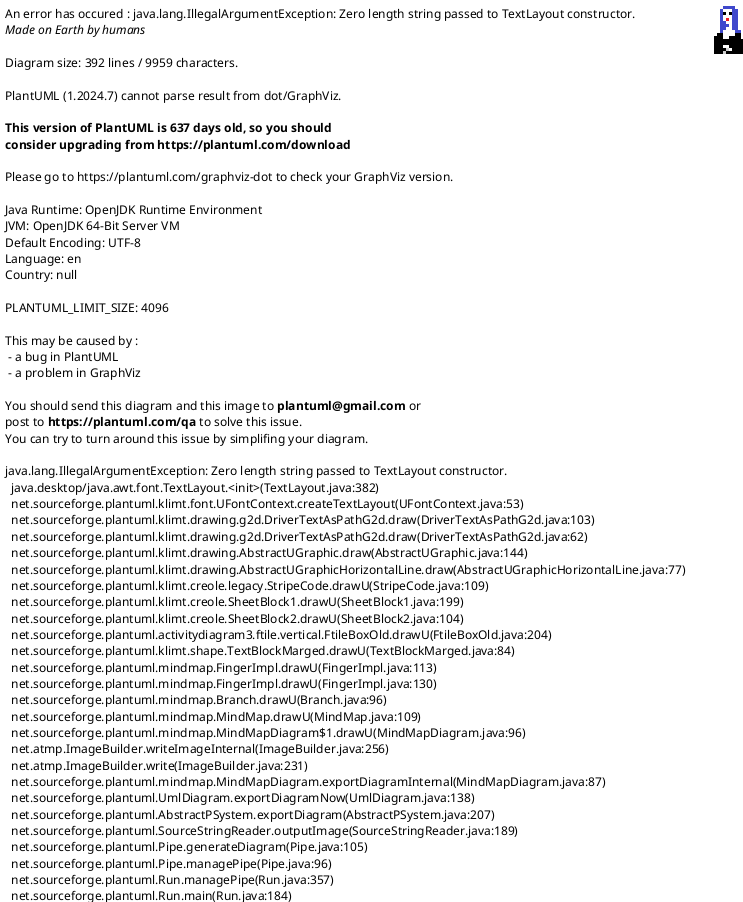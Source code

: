 @startmindmap
scale 850 width
*[#cornflowerblue] (重点内容)[[https://docs.substrate.io/tutorials/get-started/trusted-network/ Add trusted nodes]][[#总览 返回]]
**[#aqua]:About Substrate Consensus:
<code>

The Substrate node template uses a proof of authority consensus model
also referred to as authority round or Aura consensus .
The Aura consensus protocol limits block production to
a rotating list of authorized accounts.

The authorized accounts—authorities—create blocks in
a round robin fashion and are generally considered to be
trusted participants in the network.

This consensus model provides a simple approach to
starting a solo blockchain for a limited number of participants.

In this tutorial, you'll see how to generate the keys
required to authorize a node to participate in the network,
how to configure and share information about the network
with other authorized accounts, and how to launch the network
with an approved set of validators.
</code>;
** Generate your account and keys
***:Key generation options:
<code>

1. a node-template subcommand
2. the standalone subkey command-line program
3. the Polkadot-JS application
4. third-party key generation utilities.
</code>;
*** Generate local keys using the node template:
****:Generate a random secret phrase and keys
<code>

./target/release/node-template key generate --scheme Sr25519 --password-interactive
Type a password for the generated keys: <123456>

displayed:
./target/release/node-template key generate --scheme Sr25519 --password-interactive                            ─╯
Key password:

Secret phrase:       answer cotton spike caution blouse only radio artefact middle guilt bleak original
  Network ID:        substrate
  Secret seed:       0xfcd01919178fa73e7223bdeea134b1ef809b75d3fabd672a52dcc69b964813b6
  Public key (hex):  0x5413998d3c189f62288daaf2bd2ca3da5e78b00be9172a36ae063aae4cc7f607
  Account ID:        0x5413998d3c189f62288daaf2bd2ca3da5e78b00be9172a36ae063aae4cc7f607
  Public key (SS58): 5DxwhfEDto6kGkHz1SZQWE1hDGM8E2LFQNujQdJ3vHNWrnc3
  SS58 Address:      5DxwhfEDto6kGkHz1SZQWE1hDGM8E2LFQNujQdJ3vHNWrnc3

您现在拥有 Sr25519 密钥，用于使用 aura 为一个节点生成块。在此示例中，帐户的 Sr25519 公钥是 5DxwhfEDto6kGkHz1SZQWE1hDGM8E2LFQNujQdJ3vHNWrnc3
</code>;
****:使用生成的密钥
<code>

./target/release/node-template key inspect --password-interactive --scheme Ed25519 "answer cotton spike caution blouse only radio artefact middle guilt bleak original"

Key password: 123456
Secret phrase:       answer cotton spike caution blouse only radio artefact middle guilt bleak original
  Network ID:        substrate
  Secret seed:       0xfcd01919178fa73e7223bdeea134b1ef809b75d3fabd672a52dcc69b964813b6
  Public key (hex):  0xb293f948a04a5bac3b8321f99bb4c9532f6ffe2b8ff40926b23c68c9726ca40a
  Account ID:        0xb293f948a04a5bac3b8321f99bb4c9532f6ffe2b8ff40926b23c68c9726ca40a
  Public key (SS58): 5G6rLZNtZPyMrYTo2YXL9nzaatJ837hmKPnsgYqDURgAWBgX
  SS58 Address:      5G6rLZNtZPyMrYTo2YXL9nzaatJ837hmKPnsgYqDURgAWBgX
</code>;
***:[[https://docs.substrate.io/tutorials/get-started/trusted-network/#generate-a-second-set-of-keys Generate a second set of keys]]
<code>

此教程的专用网络仅包含两个节点，因此需要两组密钥。

有几个选项可以继续本教程：
1. 可以将密钥用于预定义帐户之一。
2. 可以使用本地计算机上的不同身份重复上一节中的步骤，以生成第二个密钥对。
3. 您可以派生一个子密钥对来模拟本地计算机上的第二个身份。
4. 您可以招募其他参与者来生成加入您的私有网络所需的密钥。

出于说明目的，本教程中使用的第二组键是：
Sr25519：5EJPj83tJuJtTVE2v7B9ehfM7jNT44CBFaPWicvBwYyUKBS6 用于aura。
Ed25519：5FeJQsfmbbJLTH1pvehBxrZrT5kHvJFj84ZaY5LK7NU87gZS 用于grapdpa
</code>;
**:Create a custom chain specification
<code>

生成用于区块链的密钥后，您就可以使用这些密钥对创建自定义链规范，
然后与作为验证器(validators)的受信任网络参与者共享您的自定义链规范。

为了使其他人能够参与您的区块链网络，请确保他们生成自己的密钥。

收集完网络参与者的密钥后，可以创建自定义链规范以替换本地链规范。

为简单起见，本教程中创建的自定义链规范是本地链规范的修改版本，
用于说明如何创建双节点网络。

如果您拥有所需的密钥，您可以按照相同的步骤将更多节点添加到网络中。
</code>;
***:Modify the local chain specification
<code>

这个操作很重要，后续课程还会用到。(Connect to Rococo testnet)
</code>;
****:Export the local chain specification to a file
<code>

./target/release/node-template build-spec
--disable-default-bootnode
--chain local > customSpec.json
</code>;
*****[#lightcoral]:head customSpec.json
<code>

# customSpec.json
{
 "name": "Local Testnet",
 "id": "local_testnet",
 "chainType": "Local",
 "bootNodes": [],
 "telemetryEndpoints": null,
 "protocolId": null,
 "properties": null,
 "consensusEngine": null,
 "codeSubstitutes": {},
}
</code>;
*****:tail -n 80 customSpec.json
<code>

此命令显示 Wasm 二进制字段后面的最后部分，
包括运行时使用的几个托盘的详细信息，
例如 sudo 和 balances 托盘。
</code>;
*****:Modify the name field to identify this chain specification as a custom chain specification.
<code>

"name": "My Custom Testnet",
</code>
*****:Modify aura field to specify the nodes
<code>

"aura": { "authorities": [
 "5CfBuoHDvZ4fd8jkLQicNL8tgjnK8pVG9AiuJrsNrRAx6CNW", "5CXGP4oPXC1Je3zf5wEDkYeAqGcGXyKWSRX2Jm14GdME5Xc5"
 ]
},
</code>;
*****:Modify the grandpa field to specify the nodes
<code>

"grandpa": {
   "authorities": [
     [
       "5CuqCGfwqhjGzSqz5mnq36tMe651mU9Ji8xQ4JRuUTvPcjVN",
       1
     ],
     [
       "5DpdMN4bVTMy67TfMMtinQTcUmLhZBWoWarHvEYPM4jYziqm",
       1
     ]
   ]
 },
</code>;
****:Add validators
<code>

如你所见：

可以通过修改 aura 和 grandpa 部分来添加和更改链规范中的权限地址。
可以使用此技术添加任意数量的验证器。

添加验证器：
1. 修改 aura 部分以包含 Sr25519 地址。
2. 修改爷爷部分以包括 Ed25519 地址和投票权重。

确保为每个验证器使用唯一的密钥。如果两个验证器具有相同的密钥，它们会产生冲突的块。
</code>;
**:Convert the chain specification to raw format
<code>

./target/release/node-template
build-spec
--chain=customSpec.json
--raw
--disable-default-bootnode
> customSpecRaw.json
</code>;
**:Share the chain specification with others
<code>

如果你正在创建私有区块链网络以与其他参与者共享，
请确保只有一个人创建链规范并与该规范中的所有其
他验证器共享生成的该规范的原始版本
（例如 customSpecRaw.json 文件）网络。

因为 Rust 编译器生成的优化的 WebAssembly 二进
制文件在确定性上无法重现，所以每个生成 Wasm 运行
时的人都会生成稍微不同的 Wasm blob。

为了确保确定性，区块链网络中的所有参与者必须使用
完全相同的原始链规范文件。

有关此问题的更多信息，请参阅<Hunting down a non-determinism-bug in our Rust Wasm build>。
</code>;
*** [[https://dev.to/gnunicorn/hunting-down-a-non-determinism-bug-in-our-rust-wasm-build-4fk1 Hunting down a non-determinism-bug in our Rust Wasm build]]
**:Prepare to launch the private network
<code>

将自定义链规范分发给所有网络参与者后，就可以启动自己的私有区块链了。

这些步骤类似于在启动第一个区块链节点中执行的步骤。

但是，如果按照本教程中的步骤操作，则可以将多台计算机添加到您的网络中。

要继续，请验证以下内容：
1. 已经为至少两个权限帐户生成或收集了帐户密钥。
2. 已经更新自定义链规范，以包含用于块生产（aura）和块完成（grandpa）的密钥。
3. 已将自定义链规范转换为原始格式，并将原始链规范分发给参与私有网络的节点。

如果已完成这些步骤，您就可以启动私有区块链中的第一个节点了。
</code>;
**:Start the first node
<code>
./target/release/node-template
  --base-path /tmp/node01
  --chain ./customSpecRaw.json
  --port 30333
  --ws-port 9945
  --rpc-port 9933
  --telemetry-url "wss://telemetry.polkadot.io/submit/ 0"
  --validator
  --rpc-methods Unsafe
  --name MyNode01
  --password-interactive

此命令还使用您自己的密钥而不是预定义的帐户来启动节点。
由于没有使用具有已知密钥的预定义帐户，因此需要在单独
的步骤中将密钥添加到密钥库。
</code>;
***:--base-path /tmp/node01
<code>

The --base-path command-line option specifies a
custom location for the chain associated with
this first node.
</code>;
***:--chain ./customSpecRaw.json
<code>

The --chain command-line option specifies the
custom chain specification.
</code>
*** --port 30333
*** --ws-port 9945
*** --rpc-port 9933
*** --telemetry-url "wss://telemetry.polkadot.io/submit/ 0"
***:--validator
<code>

The --validator command-line option indicates that
this node is an authority for the chain.
</code>;
***:--rpc-methods Unsafe
<code>

The --rpc-methods Unsafe command-line option allows
you to continue the tutorial using an unsafe communication
mode because your blockchain is not being used in a
production setting.
</code>;
***:--name MyNode01
<code>

The --name command-line option enables you to give
your node a human-readable name in the telemetry UI.
</code>;
*** --password-interactive
**:View information about node operations
<code>

注意其中的这些信息
</code>;
***:--chain
<code>

输出表明正在使用的链规范是您使用 --chain 命令行选项创建和指定的自定义链规范。
</code>;
***:--validator
<code>

输出表明该节点是一个授权，因为您使用 --validator 命令行选项启动了该节点。
</code>;
***:state
<code>

输出显示使用块哈希（状态：0x2bde…8f66，标头哈希：0x6c78…37de）初始化创世块。
</code>;
***:node identify
<code>

输出指定您的节点的本地节点身份。在此示例中，节点身份为
12d3koowlmrydlontytytytdyzlwde1paxzxtw5rgjmhlfzw96sx。
</code>;
***:IP address
<code>

输出指定用于节点的 IP 地址是本地主机 127.0.0.1。
</code>;
**:Add keys to the keystore
<code>

启动第一个节点后，尚未生成任何块。

下一步是将两种类型的密钥添加到网络中每个节点的密钥库中。

对于每个节点：
1. 添加 aura 权限密钥以启用块生产。
2. 添加g randpa 权限密钥以启用块完成。

有几种方法可以将密钥插入密钥库。

对于本教程，您可以使用 key 子命令插入本地生成的密钥。
</code>;
***: Insert the aura secret key:
<code>

./target/release/node-template
key insert --base-path /tmp/node01
  --chain customSpecRaw.json
  --scheme Sr25519
  --suri <your-secret-seed>
  --password-interactive
  --key-type aura

Replace <your-secret-seed> with the secret phrase or
secret seed for the first key pair that you generated
in Generate local keys using node template.

You can also insert a key from a specified file location.

./target/release/node-template key insert --help
</code>;
***:Insert the grandpa secret key
<code>

./target/release/node-template key insert
  --base-path /tmp/node01
  --chain customSpecRaw.json
  --scheme Ed25519
  --suri <your-secret-key>
  --password-interactive
  --key-type gran
</code>;
***:Verify that your keys are in the keystore for node01
<code>

ls /tmp/node01/chains/local_testnet/keystore
</code>;
***:Restart the node
<code>

After you have added your keys to the keystore for
the first node under /tmp/node01, you can restart
the node using the command you used previously in
<Start the first node>.
</code>;
**:Enable other participants to join
<code>

tip: You can now allow other validators to join
the network using the --bootnodes and --validator
command-line options.

To add a second validator to the private network:
</code>;
**:Start a second blockchain node
<code>

./target/release/node-template
  --base-path /tmp/node02
  --chain ./customSpecRaw.json
  --port 30334
  --ws-port 9946
  --rpc-port 9934
  --telemetry-url "wss://telemetry.polkadot.io/submit/ 0"
  --validator
  --rpc-methods Unsafe
  --name MyNode02
  --bootnodes
  /ip4/127.0.0.1/tcp/30333/p2p/12D3KooWLmrYDLoNTyTYtRdDyZLWDe1paxzxTw5RgjmHLfzW96SX
  --password-interactive
</code>;
@endmindmap